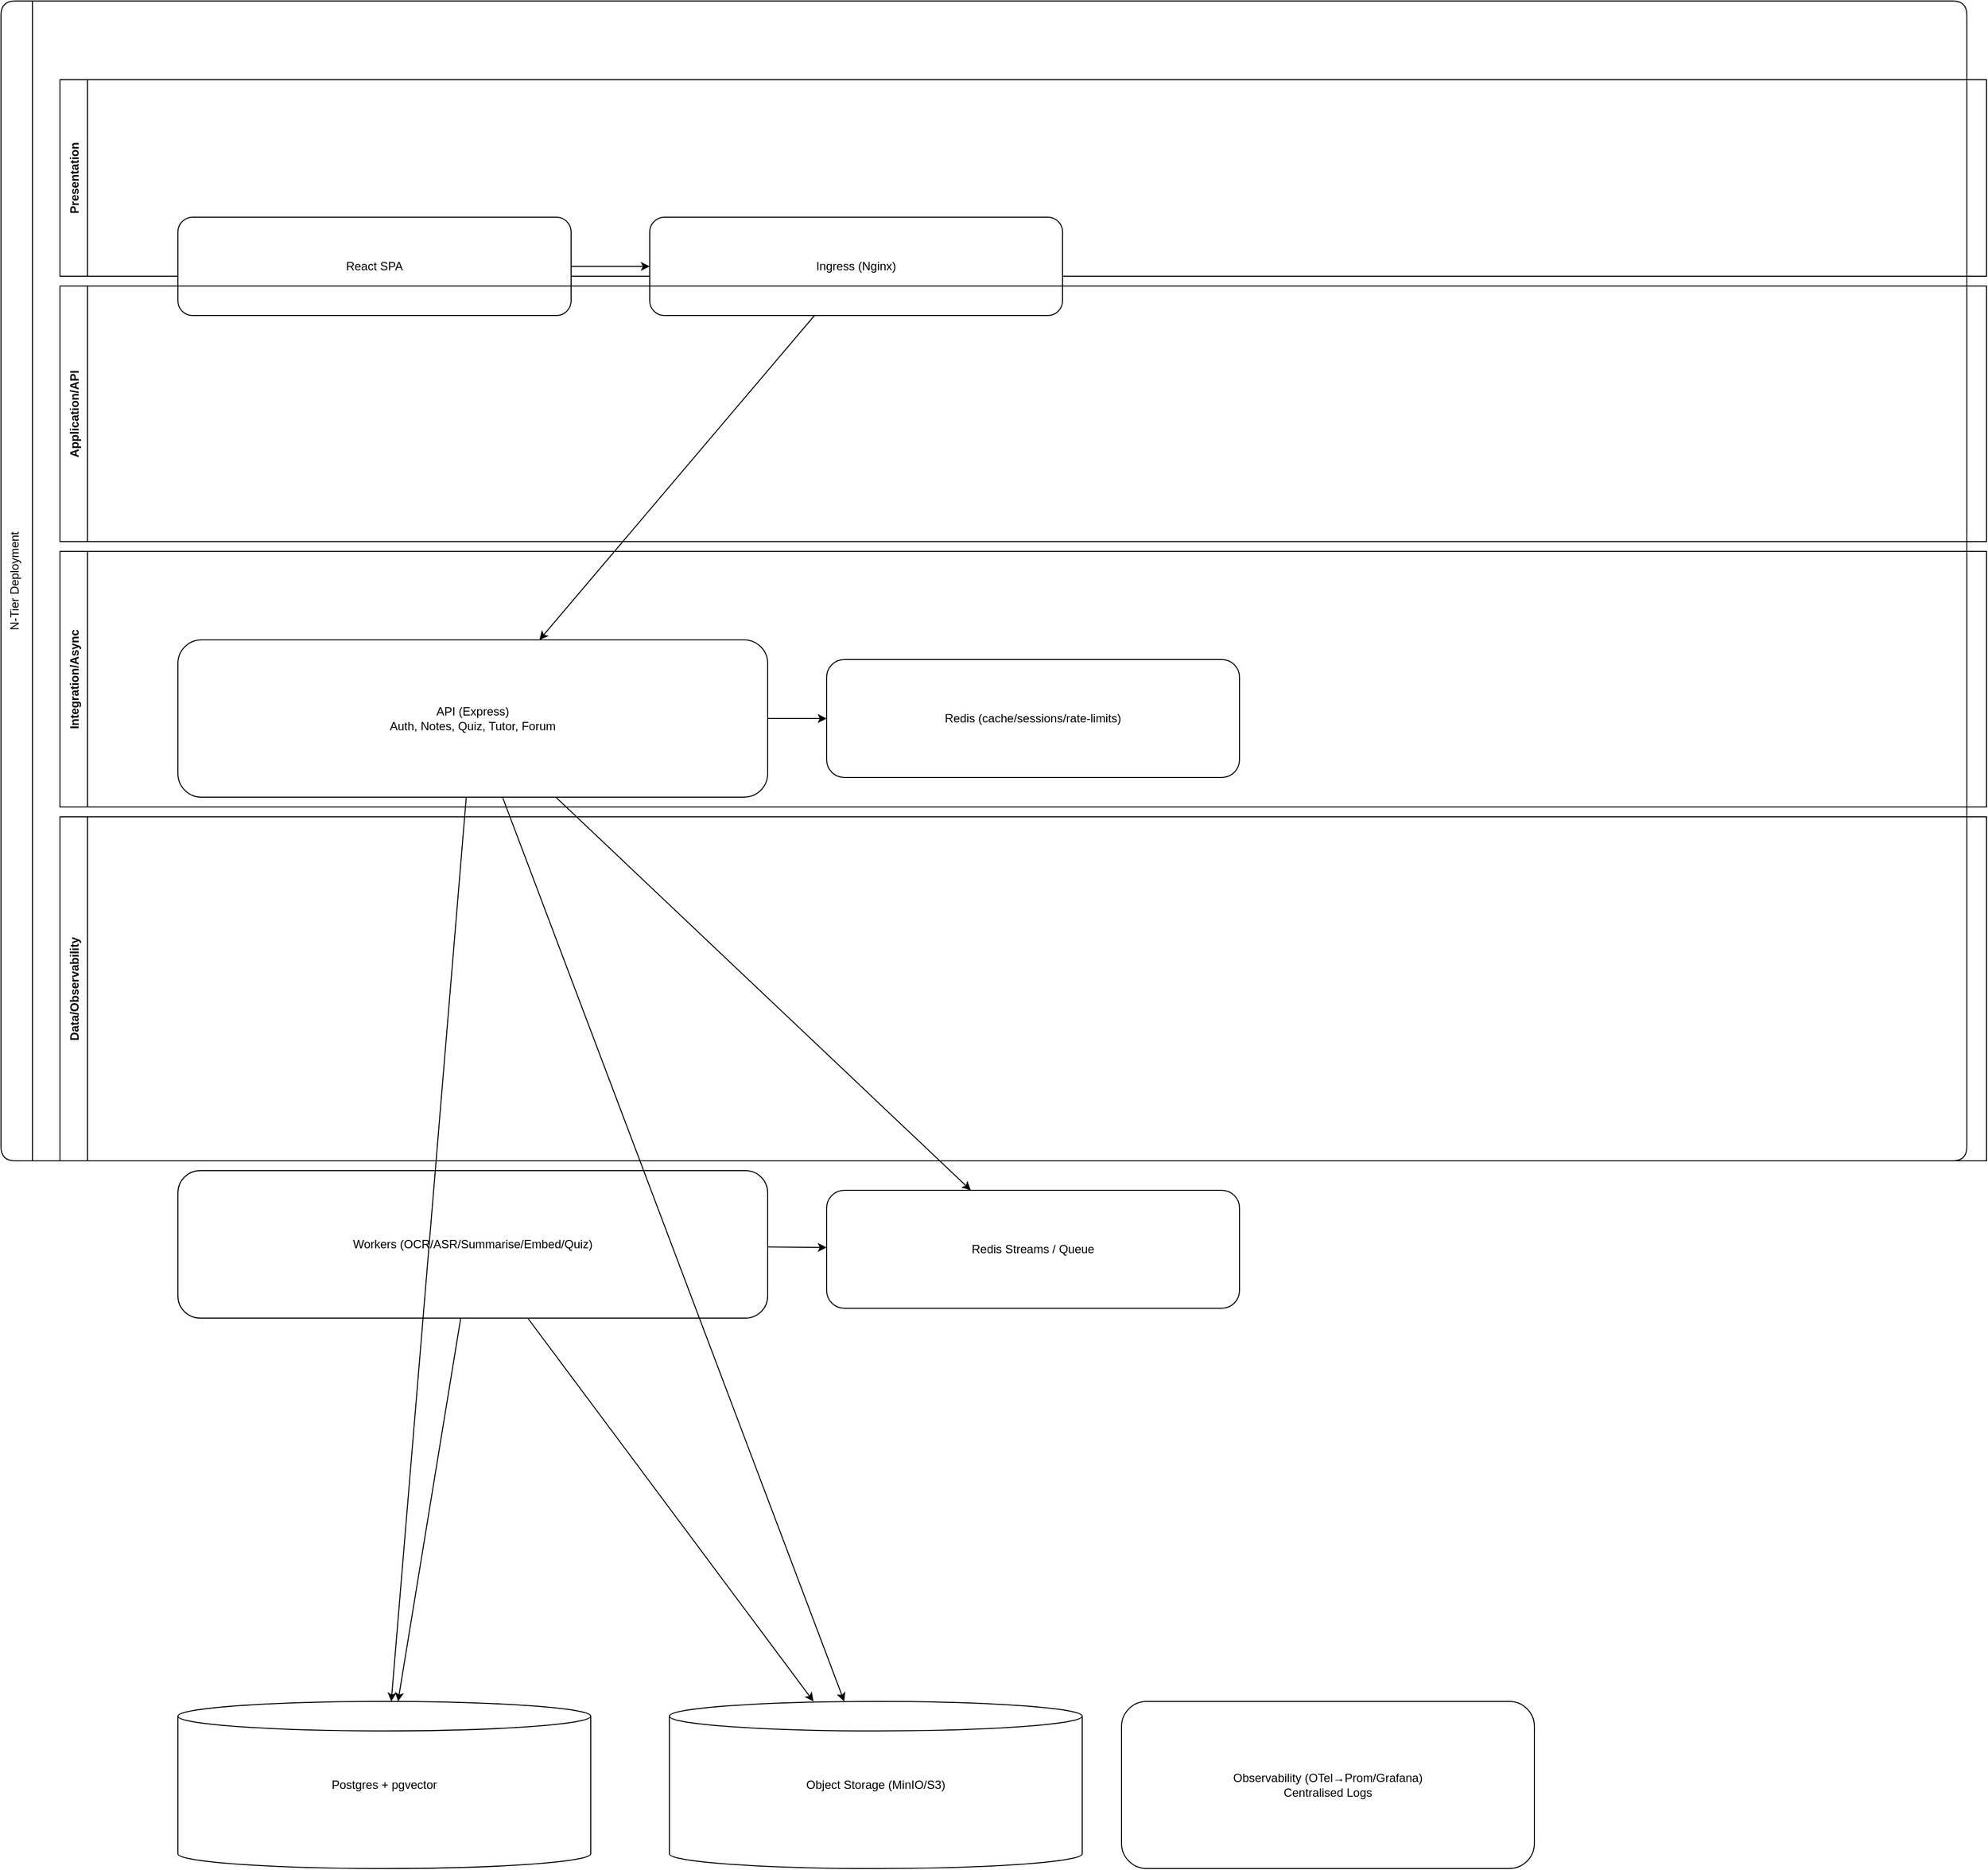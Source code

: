 <mxfile version="22.0.0"><diagram id="175996577061806" name="N_Tier_Deployment"><mxGraphModel dx="1200" dy="800" grid="1" gridSize="10" guides="1" tooltips="1" connect="1" arrows="1" fold="1" page="1" pageScale="1" pageWidth="2200" pageHeight="1400" math="0" shadow="0"><root><mxCell id="0" /><mxCell id="1" parent="0" /><mxCell id="nt_frame" value="N-Tier Deployment" style="shape=swimlane;rounded=1;horizontal=0;align=center;verticalAlign=top;startSize=32;collapsible=0;" vertex="1" parent="1"><mxGeometry x="40" y="40" width="2000" height="1180" as="geometry" /></mxCell><mxCell id="T1" value="Presentation" style="swimlane;rounded=0;horizontal=0;startSize=28;" vertex="1" parent="nt_frame"><mxGeometry x="60" y="80" width="1960" height="200" as="geometry" /></mxCell><mxCell id="T2" value="Application/API" style="swimlane;rounded=0;horizontal=0;startSize=28;" vertex="1" parent="nt_frame"><mxGeometry x="60" y="290" width="1960" height="260" as="geometry" /></mxCell><mxCell id="T3" value="Integration/Async" style="swimlane;rounded=0;horizontal=0;startSize=28;" vertex="1" parent="nt_frame"><mxGeometry x="60" y="560" width="1960" height="260" as="geometry" /></mxCell><mxCell id="T4" value="Data/Observability" style="swimlane;rounded=0;horizontal=0;startSize=28;" vertex="1" parent="nt_frame"><mxGeometry x="60" y="830" width="1960" height="350" as="geometry" /></mxCell><mxCell id="t_client" value="React SPA" style="rounded=1;whiteSpace=wrap;html=1;" vertex="1" parent="T1"><mxGeometry x="120" y="140" width="400" height="100" as="geometry" /></mxCell><mxCell id="t_ingress" value="Ingress (Nginx)" style="rounded=1;whiteSpace=wrap;html=1;" vertex="1" parent="T1"><mxGeometry x="600" y="140" width="420" height="100" as="geometry" /></mxCell><mxCell id="t_api" value="API (Express)&#10;Auth, Notes, Quiz, Tutor, Forum" style="rounded=1;whiteSpace=wrap;html=1;" vertex="1" parent="T2"><mxGeometry x="120" y="360" width="600" height="160" as="geometry" /></mxCell><mxCell id="t_cache" value="Redis (cache/sessions/rate-limits)" style="rounded=1;whiteSpace=wrap;html=1;" vertex="1" parent="T2"><mxGeometry x="780" y="380" width="420" height="120" as="geometry" /></mxCell><mxCell id="t_worker" value="Workers (OCR/ASR/Summarise/Embed/Quiz)" style="rounded=1;whiteSpace=wrap;html=1;" vertex="1" parent="T3"><mxGeometry x="120" y="630" width="600" height="150" as="geometry" /></mxCell><mxCell id="t_queue" value="Redis Streams / Queue" style="rounded=1;whiteSpace=wrap;html=1;" vertex="1" parent="T3"><mxGeometry x="780" y="650" width="420" height="120" as="geometry" /></mxCell><mxCell id="t_db" value="Postgres + pgvector" style="shape=cylinder3;whiteSpace=wrap;html=1;" vertex="1" parent="T4"><mxGeometry x="120" y="900" width="420" height="170" as="geometry" /></mxCell><mxCell id="t_obj" value="Object Storage (MinIO/S3)" style="shape=cylinder3;whiteSpace=wrap;html=1;" vertex="1" parent="T4"><mxGeometry x="620" y="900" width="420" height="170" as="geometry" /></mxCell><mxCell id="t_obs" value="Observability (OTel→Prom/Grafana)&#10;Centralised Logs" style="rounded=1;whiteSpace=wrap;html=1;" vertex="1" parent="T4"><mxGeometry x="1080" y="900" width="420" height="170" as="geometry" /></mxCell><mxCell id="te1" value="" style="endArrow=classic;" edge="1" parent="1" source="t_client" target="t_ingress"><mxGeometry relative="1" as="geometry" /></mxCell><mxCell id="te2" value="" style="endArrow=classic;" edge="1" parent="1" source="t_ingress" target="t_api"><mxGeometry relative="1" as="geometry" /></mxCell><mxCell id="te3" value="" style="endArrow=classic;" edge="1" parent="1" source="t_api" target="t_cache"><mxGeometry relative="1" as="geometry" /></mxCell><mxCell id="te4" value="" style="endArrow=classic;" edge="1" parent="1" source="t_api" target="t_queue"><mxGeometry relative="1" as="geometry" /></mxCell><mxCell id="te5" value="" style="endArrow=classic;" edge="1" parent="1" source="t_worker" target="t_queue"><mxGeometry relative="1" as="geometry" /></mxCell><mxCell id="te6" value="" style="endArrow=classic;" edge="1" parent="1" source="t_worker" target="t_obj"><mxGeometry relative="1" as="geometry" /></mxCell><mxCell id="te7" value="" style="endArrow=classic;" edge="1" parent="1" source="t_worker" target="t_db"><mxGeometry relative="1" as="geometry" /></mxCell><mxCell id="te8" value="" style="endArrow=classic;" edge="1" parent="1" source="t_api" target="t_db"><mxGeometry relative="1" as="geometry" /></mxCell><mxCell id="te9" value="" style="endArrow=classic;" edge="1" parent="1" source="t_api" target="t_obj"><mxGeometry relative="1" as="geometry" /></mxCell></root></mxGraphModel></diagram></mxfile>